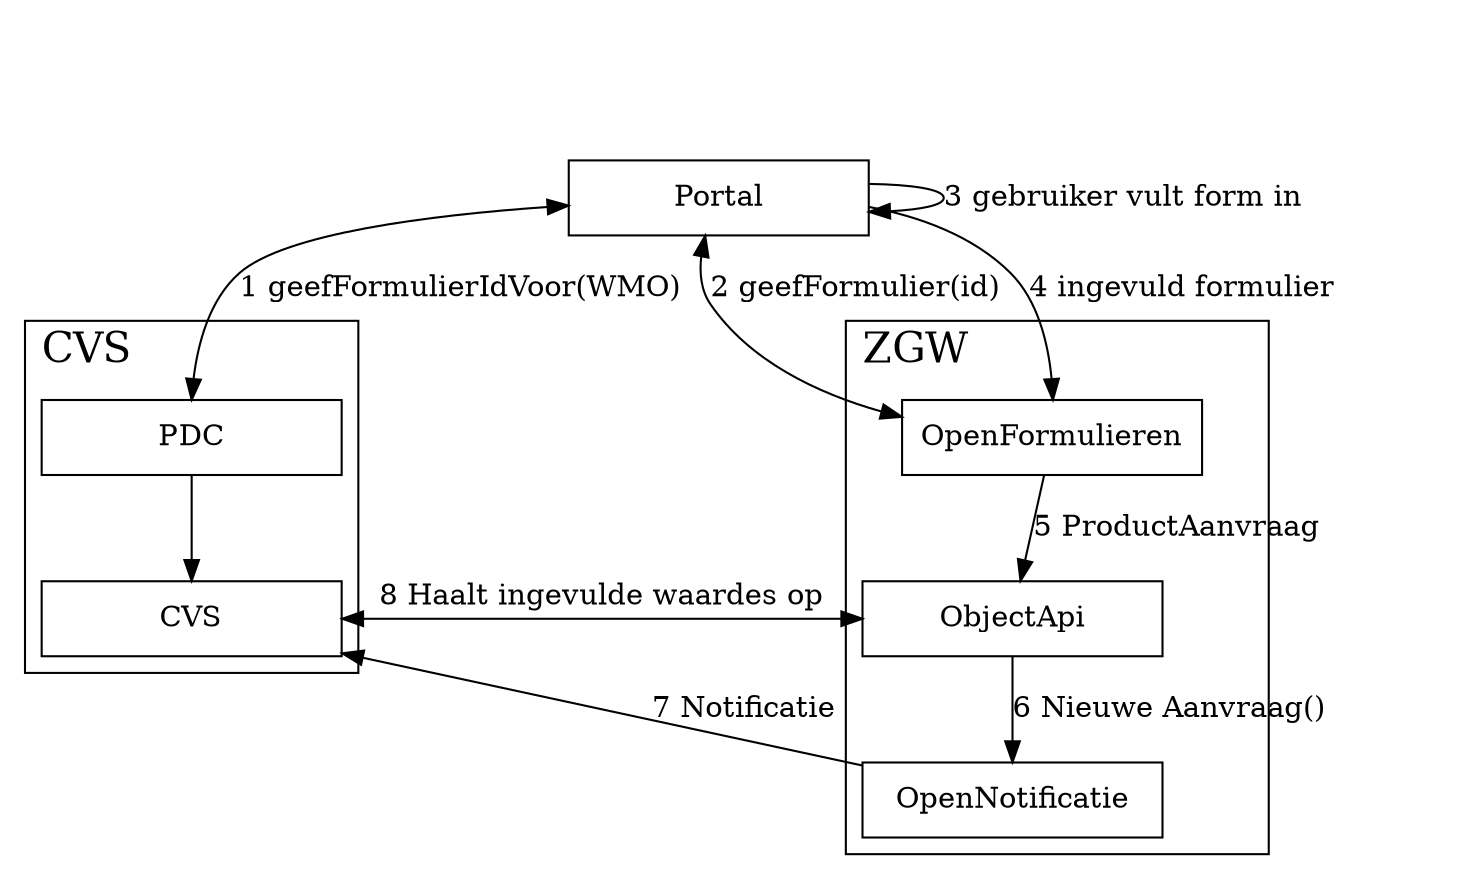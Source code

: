    digraph {
        rankdir="TB";
        nodesep=0.5;
        node [shape="box",width=2];
        fontsize=20;

        subgraph helper_left{
            rank=same;
            helper1[style=invis];
            helper2[style=invis];
            helper3[style=invis];
            helper1->helper2->helper3[style=invis];
        }

        subgraph cluster_cvs{
            label="CVS"
            labelloc="t";
            labeljust="l"
            CVS;
            PDC;
            PDC->CVS;
        }

        subgraph cluster_zgw{
            label="ZGW"
            labelloc="t";
            labeljust="l"
            OpenFormulieren;
            ObjectApi;
            OpenNotificatie;
        }  

        helper3->OpenFormulieren[style=invis];
        helper2->Portal[style=invis];
        helper1->PDC[style=invis];

        Portal->PDC[dir=both,label="1 geefFormulierIdVoor(WMO)"];
        Portal->OpenFormulieren[label="2 geefFormulier(id)",dir=both]
        Portal->Portal[label="3 gebruiker vult form in"];


        Portal->OpenFormulieren[label="4 ingevuld formulier"];
        OpenFormulieren->ObjectApi[label="5 ProductAanvraag"];
        ObjectApi->OpenNotificatie[label="6 Nieuwe Aanvraag()"];

        CVS->ObjectApi[label="8 Haalt ingevulde waardes op",dir=both];

        OpenNotificatie->CVS[label="7 Notificatie"]

   }